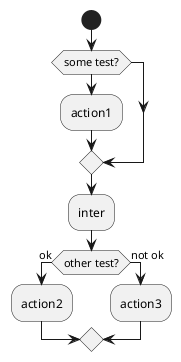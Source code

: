 {
  "sha1": "fstgpbi4ft6ws42mmriv9yblnqfsz09",
  "insertion": {
    "when": "2024-06-01T09:03:06.602Z",
    "user": "plantuml@gmail.com"
  }
}
@startuml
start
if (some test?) then
  :action1;
endif
:inter;
if (other test?) then (ok)
  :action2;
else (not ok)
  :action3;
endif
@enduml
